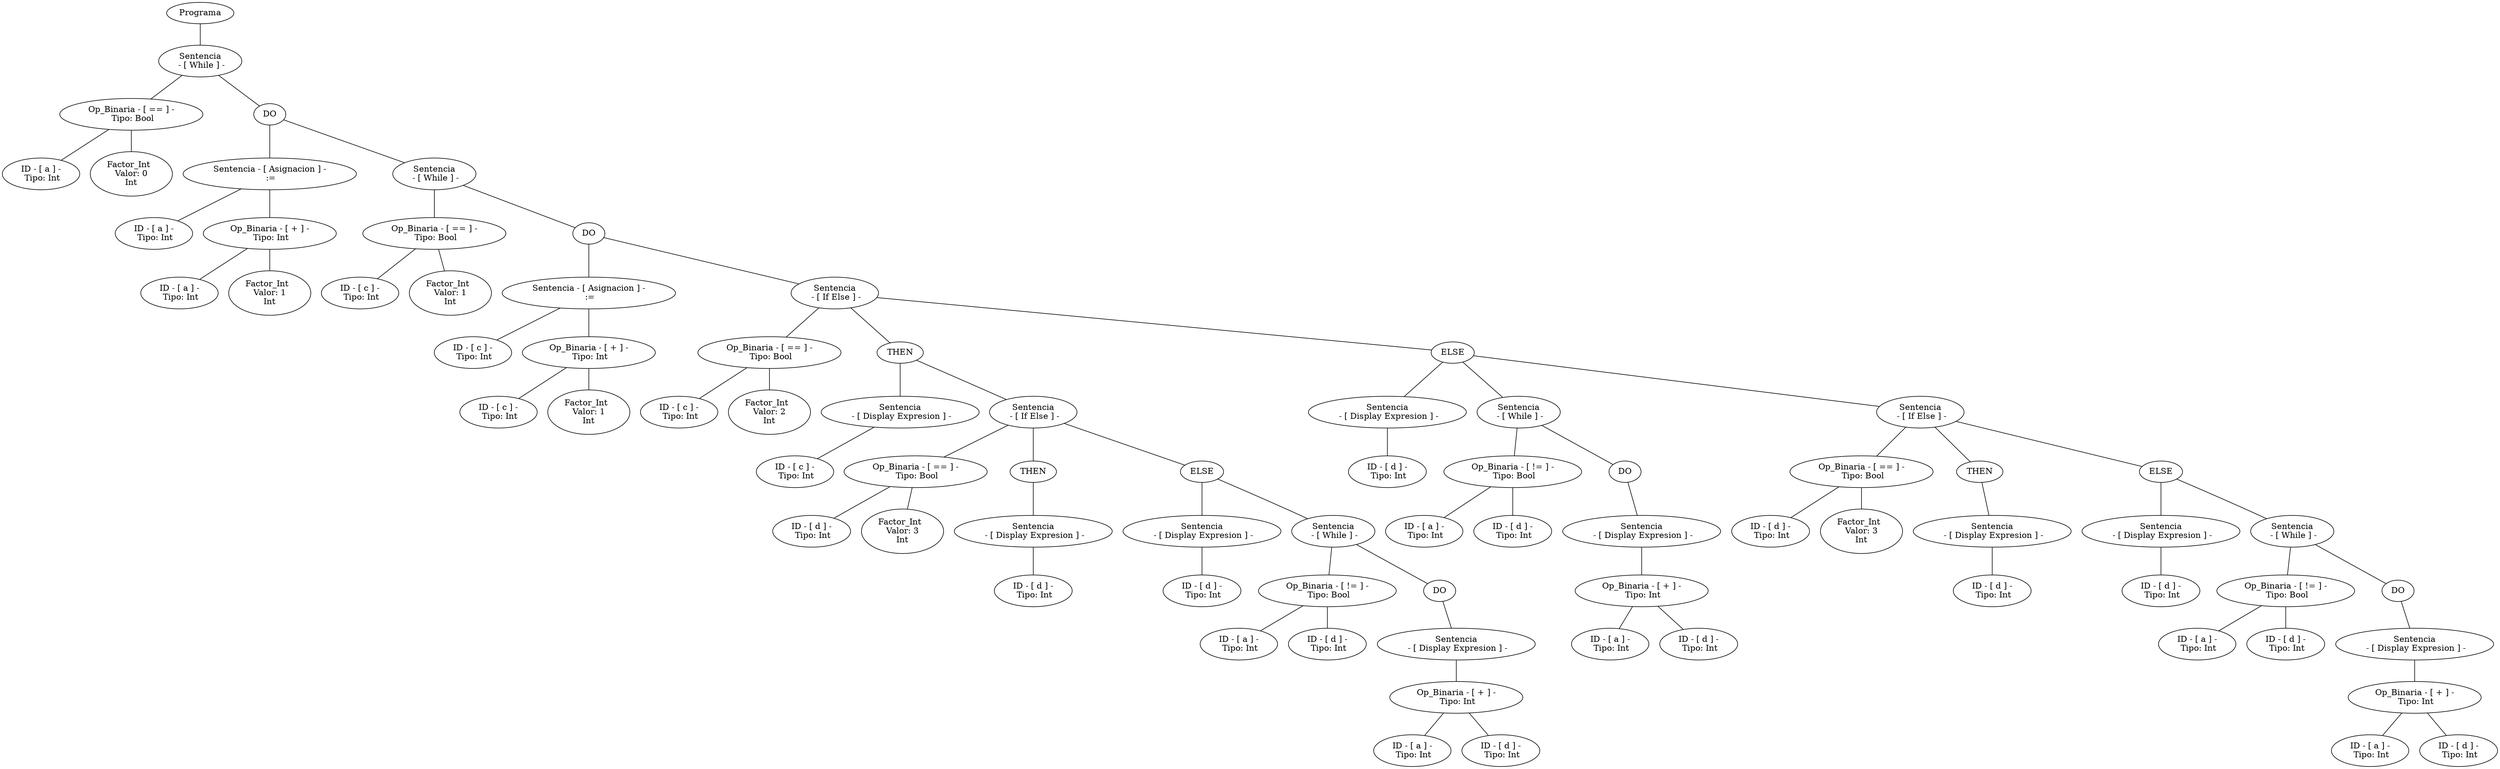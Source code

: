 graph G {nodo_programa[label="Programa"]
nodo_2136290092[label="Sentencia
 - [ While ] -"]
nodo_programa--nodo_2136290092
nodo_1606198565[label=" Op_Binaria - [ == ] - 
 Tipo: Bool"]
nodo_2136290092--nodo_1606198565
nodo_136371326[label=" ID - [ a ] - 
 Tipo: Int"]
nodo_1606198565--nodo_136371326
nodo_201986243[label="Factor_Int  
 Valor: 0 
Int"]
nodo_1606198565--nodo_201986243
nodo_21362900921[label="DO"]
nodo_2136290092--nodo_21362900921
nodo_1367523781[label="Sentencia - [ Asignacion ] -
 :="]
nodo_21362900921--nodo_1367523781
nodo_2009166290[label=" ID - [ a ] - 
 Tipo: Int"]
nodo_1367523781--nodo_2009166290
nodo_1806550040[label=" Op_Binaria - [ + ] - 
 Tipo: Int"]
nodo_1367523781--nodo_1806550040
nodo_959491672[label=" ID - [ a ] - 
 Tipo: Int"]
nodo_1806550040--nodo_959491672
nodo_939345452[label="Factor_Int  
 Valor: 1 
Int"]
nodo_1806550040--nodo_939345452
nodo_452250875[label="Sentencia
 - [ While ] -"]
nodo_21362900921--nodo_452250875
nodo_895852407[label=" Op_Binaria - [ == ] - 
 Tipo: Bool"]
nodo_452250875--nodo_895852407
nodo_1836902339[label=" ID - [ c ] - 
 Tipo: Int"]
nodo_895852407--nodo_1836902339
nodo_812453990[label="Factor_Int  
 Valor: 1 
Int"]
nodo_895852407--nodo_812453990
nodo_4522508751[label="DO"]
nodo_452250875--nodo_4522508751
nodo_962016158[label="Sentencia - [ Asignacion ] -
 :="]
nodo_4522508751--nodo_962016158
nodo_1273952453[label=" ID - [ c ] - 
 Tipo: Int"]
nodo_962016158--nodo_1273952453
nodo_542154436[label=" Op_Binaria - [ + ] - 
 Tipo: Int"]
nodo_962016158--nodo_542154436
nodo_1924066551[label=" ID - [ c ] - 
 Tipo: Int"]
nodo_542154436--nodo_1924066551
nodo_2028359582[label="Factor_Int  
 Valor: 1 
Int"]
nodo_542154436--nodo_2028359582
nodo_1626406989[label="Sentencia
 - [ If Else ] -"]
nodo_4522508751--nodo_1626406989
nodo_1388940550[label=" Op_Binaria - [ == ] - 
 Tipo: Bool"]
nodo_1626406989--nodo_1388940550
nodo_1008445719[label=" ID - [ c ] - 
 Tipo: Int"]
nodo_1388940550--nodo_1008445719
nodo_1984666549[label="Factor_Int  
 Valor: 2 
Int"]
nodo_1388940550--nodo_1984666549
nodo_16264069891[label="THEN"]
nodo_1626406989--nodo_16264069891
nodo_867227476[label="Sentencia
 - [ Display Expresion ] -"]
nodo_16264069891--nodo_867227476
nodo_1384288002[label=" ID - [ c ] - 
 Tipo: Int"]
nodo_867227476--nodo_1384288002
nodo_2136680332[label="Sentencia
 - [ If Else ] -"]
nodo_16264069891--nodo_2136680332
nodo_1099898453[label=" Op_Binaria - [ == ] - 
 Tipo: Bool"]
nodo_2136680332--nodo_1099898453
nodo_420242596[label=" ID - [ d ] - 
 Tipo: Int"]
nodo_1099898453--nodo_420242596
nodo_129198910[label="Factor_Int  
 Valor: 3 
Int"]
nodo_1099898453--nodo_129198910
nodo_21366803321[label="THEN"]
nodo_2136680332--nodo_21366803321
nodo_241371185[label="Sentencia
 - [ Display Expresion ] -"]
nodo_21366803321--nodo_241371185
nodo_1957718855[label=" ID - [ d ] - 
 Tipo: Int"]
nodo_241371185--nodo_1957718855
nodo_21366803322[label="ELSE"]
nodo_2136680332--nodo_21366803322
nodo_735162857[label="Sentencia
 - [ Display Expresion ] -"]
nodo_21366803322--nodo_735162857
nodo_311781464[label=" ID - [ d ] - 
 Tipo: Int"]
nodo_735162857--nodo_311781464
nodo_91253331[label="Sentencia
 - [ While ] -"]
nodo_21366803322--nodo_91253331
nodo_1939264016[label=" Op_Binaria - [ != ] - 
 Tipo: Bool"]
nodo_91253331--nodo_1939264016
nodo_1556880775[label=" ID - [ a ] - 
 Tipo: Int"]
nodo_1939264016--nodo_1556880775
nodo_1249424559[label=" ID - [ d ] - 
 Tipo: Int"]
nodo_1939264016--nodo_1249424559
nodo_912533311[label="DO"]
nodo_91253331--nodo_912533311
nodo_593703094[label="Sentencia
 - [ Display Expresion ] -"]
nodo_912533311--nodo_593703094
nodo_1713403952[label=" Op_Binaria - [ + ] - 
 Tipo: Int"]
nodo_593703094--nodo_1713403952
nodo_1441688434[label=" ID - [ a ] - 
 Tipo: Int"]
nodo_1713403952--nodo_1441688434
nodo_1777497197[label=" ID - [ d ] - 
 Tipo: Int"]
nodo_1713403952--nodo_1777497197
nodo_16264069892[label="ELSE"]
nodo_1626406989--nodo_16264069892
nodo_537085138[label="Sentencia
 - [ Display Expresion ] -"]
nodo_16264069892--nodo_537085138
nodo_442446255[label=" ID - [ d ] - 
 Tipo: Int"]
nodo_537085138--nodo_442446255
nodo_859278913[label="Sentencia
 - [ While ] -"]
nodo_16264069892--nodo_859278913
nodo_1675050886[label=" Op_Binaria - [ != ] - 
 Tipo: Bool"]
nodo_859278913--nodo_1675050886
nodo_648515699[label=" ID - [ a ] - 
 Tipo: Int"]
nodo_1675050886--nodo_648515699
nodo_6726764[label=" ID - [ d ] - 
 Tipo: Int"]
nodo_1675050886--nodo_6726764
nodo_8592789131[label="DO"]
nodo_859278913--nodo_8592789131
nodo_754402871[label="Sentencia
 - [ Display Expresion ] -"]
nodo_8592789131--nodo_754402871
nodo_1980136574[label=" Op_Binaria - [ + ] - 
 Tipo: Int"]
nodo_754402871--nodo_1980136574
nodo_1506329338[label=" ID - [ a ] - 
 Tipo: Int"]
nodo_1980136574--nodo_1506329338
nodo_1131865528[label=" ID - [ d ] - 
 Tipo: Int"]
nodo_1980136574--nodo_1131865528
nodo_632859376[label="Sentencia
 - [ If Else ] -"]
nodo_16264069892--nodo_632859376
nodo_342408997[label=" Op_Binaria - [ == ] - 
 Tipo: Bool"]
nodo_632859376--nodo_342408997
nodo_1192818362[label=" ID - [ d ] - 
 Tipo: Int"]
nodo_342408997--nodo_1192818362
nodo_37263275[label="Factor_Int  
 Valor: 3 
Int"]
nodo_342408997--nodo_37263275
nodo_6328593761[label="THEN"]
nodo_632859376--nodo_6328593761
nodo_462415495[label="Sentencia
 - [ Display Expresion ] -"]
nodo_6328593761--nodo_462415495
nodo_463634031[label=" ID - [ d ] - 
 Tipo: Int"]
nodo_462415495--nodo_463634031
nodo_6328593762[label="ELSE"]
nodo_632859376--nodo_6328593762
nodo_210543241[label="Sentencia
 - [ Display Expresion ] -"]
nodo_6328593762--nodo_210543241
nodo_1565306770[label=" ID - [ d ] - 
 Tipo: Int"]
nodo_210543241--nodo_1565306770
nodo_1287991345[label="Sentencia
 - [ While ] -"]
nodo_6328593762--nodo_1287991345
nodo_1484952094[label=" Op_Binaria - [ != ] - 
 Tipo: Bool"]
nodo_1287991345--nodo_1484952094
nodo_72742001[label=" ID - [ a ] - 
 Tipo: Int"]
nodo_1484952094--nodo_72742001
nodo_1619689890[label=" ID - [ d ] - 
 Tipo: Int"]
nodo_1484952094--nodo_1619689890
nodo_12879913451[label="DO"]
nodo_1287991345--nodo_12879913451
nodo_1648564103[label="Sentencia
 - [ Display Expresion ] -"]
nodo_12879913451--nodo_1648564103
nodo_782066216[label=" Op_Binaria - [ + ] - 
 Tipo: Int"]
nodo_1648564103--nodo_782066216
nodo_829684589[label=" ID - [ a ] - 
 Tipo: Int"]
nodo_782066216--nodo_829684589
nodo_447637326[label=" ID - [ d ] - 
 Tipo: Int"]
nodo_782066216--nodo_447637326
}
